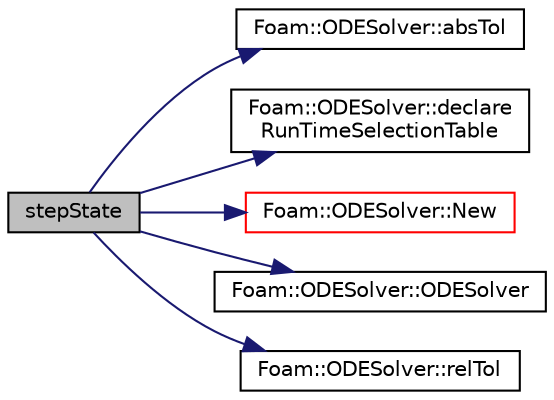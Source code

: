 digraph "stepState"
{
  bgcolor="transparent";
  edge [fontname="Helvetica",fontsize="10",labelfontname="Helvetica",labelfontsize="10"];
  node [fontname="Helvetica",fontsize="10",shape=record];
  rankdir="LR";
  Node0 [label="stepState",height=0.2,width=0.4,color="black", fillcolor="grey75", style="filled", fontcolor="black"];
  Node0 -> Node1 [color="midnightblue",fontsize="10",style="solid",fontname="Helvetica"];
  Node1 [label="Foam::ODESolver::absTol",height=0.2,width=0.4,color="black",URL="$a26689.html#a6b029f8e1ed6051108cc20c2fb6dc418",tooltip="Return access to the absolute tolerance field. "];
  Node0 -> Node2 [color="midnightblue",fontsize="10",style="solid",fontname="Helvetica"];
  Node2 [label="Foam::ODESolver::declare\lRunTimeSelectionTable",height=0.2,width=0.4,color="black",URL="$a26689.html#a17f91ede2a93ffe07aa29647c9b0ef7f"];
  Node0 -> Node3 [color="midnightblue",fontsize="10",style="solid",fontname="Helvetica"];
  Node3 [label="Foam::ODESolver::New",height=0.2,width=0.4,color="red",URL="$a26689.html#ad3a751375b8f3db449f85432c67cf268",tooltip="Select null constructed. "];
  Node0 -> Node301 [color="midnightblue",fontsize="10",style="solid",fontname="Helvetica"];
  Node301 [label="Foam::ODESolver::ODESolver",height=0.2,width=0.4,color="black",URL="$a26689.html#a10b3d922f03542c19a22b712ae73aad3",tooltip="Disallow default bitwise copy construct. "];
  Node0 -> Node302 [color="midnightblue",fontsize="10",style="solid",fontname="Helvetica"];
  Node302 [label="Foam::ODESolver::relTol",height=0.2,width=0.4,color="black",URL="$a26689.html#aaa2454c78f09361728dfc8f09d2ecb05",tooltip="Return access to the relative tolerance field. "];
}

